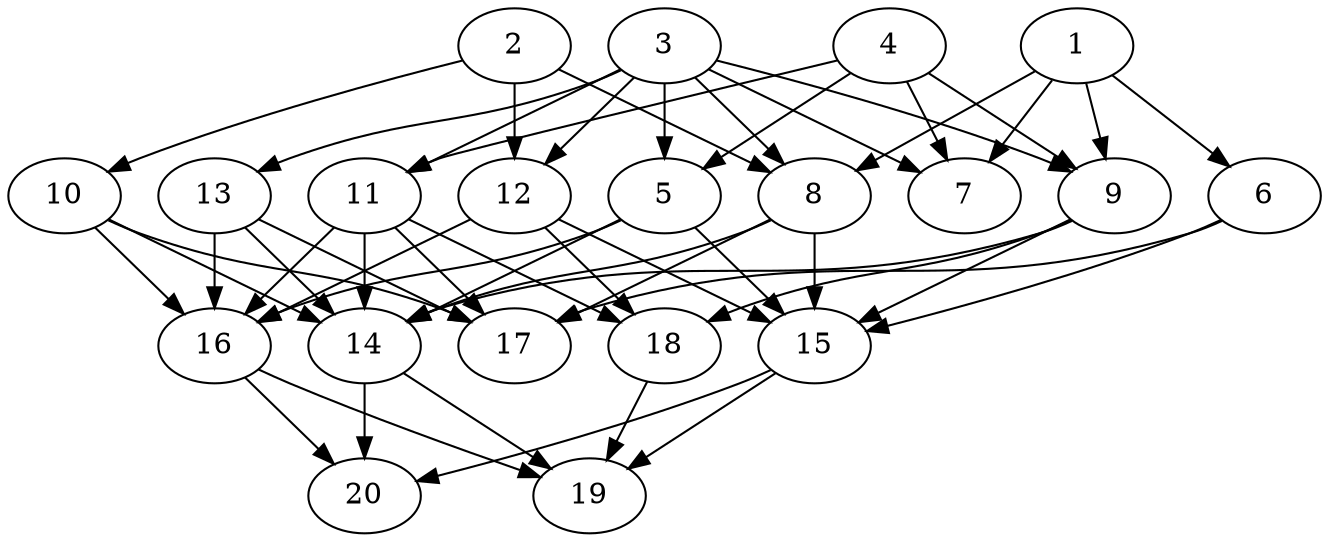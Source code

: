 // DAG automatically generated by daggen at Tue Jul 23 14:29:40 2019
// ./daggen --dot -n 20 --ccr 0.3 --fat 0.7 --regular 0.5 --density 0.7 --mindata 5242880 --maxdata 52428800 
digraph G {
  1 [size="117374293", alpha="0.06", expect_size="35212288"] 
  1 -> 6 [size ="35212288"]
  1 -> 7 [size ="35212288"]
  1 -> 8 [size ="35212288"]
  1 -> 9 [size ="35212288"]
  2 [size="77189120", alpha="0.17", expect_size="23156736"] 
  2 -> 8 [size ="23156736"]
  2 -> 10 [size ="23156736"]
  2 -> 12 [size ="23156736"]
  3 [size="106782720", alpha="0.05", expect_size="32034816"] 
  3 -> 5 [size ="32034816"]
  3 -> 7 [size ="32034816"]
  3 -> 8 [size ="32034816"]
  3 -> 9 [size ="32034816"]
  3 -> 11 [size ="32034816"]
  3 -> 12 [size ="32034816"]
  3 -> 13 [size ="32034816"]
  4 [size="173359787", alpha="0.10", expect_size="52007936"] 
  4 -> 5 [size ="52007936"]
  4 -> 7 [size ="52007936"]
  4 -> 9 [size ="52007936"]
  4 -> 11 [size ="52007936"]
  5 [size="89845760", alpha="0.04", expect_size="26953728"] 
  5 -> 14 [size ="26953728"]
  5 -> 15 [size ="26953728"]
  5 -> 16 [size ="26953728"]
  6 [size="172724907", alpha="0.14", expect_size="51817472"] 
  6 -> 15 [size ="51817472"]
  6 -> 17 [size ="51817472"]
  7 [size="76523520", alpha="0.08", expect_size="22957056"] 
  8 [size="164116480", alpha="0.01", expect_size="49234944"] 
  8 -> 14 [size ="49234944"]
  8 -> 15 [size ="49234944"]
  8 -> 17 [size ="49234944"]
  9 [size="160607573", alpha="0.15", expect_size="48182272"] 
  9 -> 14 [size ="48182272"]
  9 -> 15 [size ="48182272"]
  9 -> 18 [size ="48182272"]
  10 [size="17609387", alpha="0.20", expect_size="5282816"] 
  10 -> 14 [size ="5282816"]
  10 -> 16 [size ="5282816"]
  10 -> 17 [size ="5282816"]
  11 [size="41431040", alpha="0.10", expect_size="12429312"] 
  11 -> 14 [size ="12429312"]
  11 -> 16 [size ="12429312"]
  11 -> 17 [size ="12429312"]
  11 -> 18 [size ="12429312"]
  12 [size="85592747", alpha="0.04", expect_size="25677824"] 
  12 -> 15 [size ="25677824"]
  12 -> 16 [size ="25677824"]
  12 -> 18 [size ="25677824"]
  13 [size="61566293", alpha="0.06", expect_size="18469888"] 
  13 -> 14 [size ="18469888"]
  13 -> 16 [size ="18469888"]
  13 -> 17 [size ="18469888"]
  14 [size="97993387", alpha="0.18", expect_size="29398016"] 
  14 -> 19 [size ="29398016"]
  14 -> 20 [size ="29398016"]
  15 [size="20428800", alpha="0.14", expect_size="6128640"] 
  15 -> 19 [size ="6128640"]
  15 -> 20 [size ="6128640"]
  16 [size="53162667", alpha="0.08", expect_size="15948800"] 
  16 -> 19 [size ="15948800"]
  16 -> 20 [size ="15948800"]
  17 [size="163300693", alpha="0.00", expect_size="48990208"] 
  18 [size="67710293", alpha="0.03", expect_size="20313088"] 
  18 -> 19 [size ="20313088"]
  19 [size="75970560", alpha="0.12", expect_size="22791168"] 
  20 [size="39150933", alpha="0.14", expect_size="11745280"] 
}

